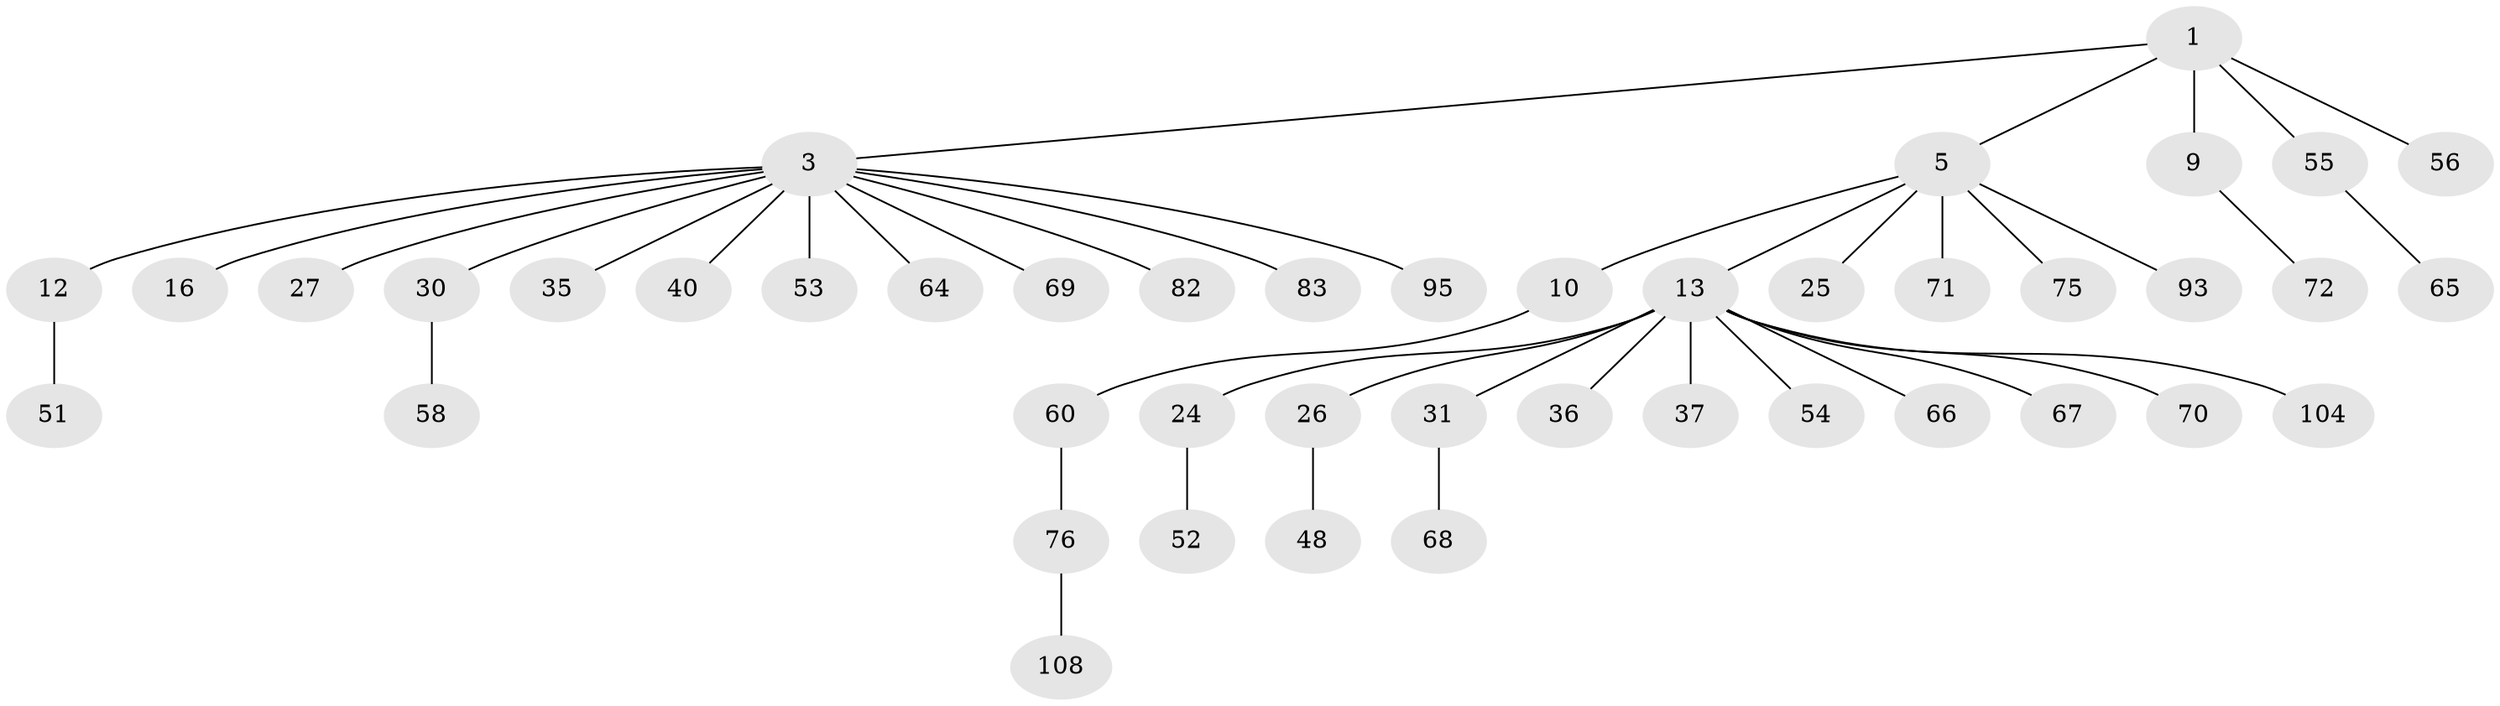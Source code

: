 // original degree distribution, {6: 0.02702702702702703, 2: 0.24324324324324326, 5: 0.06306306306306306, 7: 0.009009009009009009, 3: 0.10810810810810811, 4: 0.02702702702702703, 1: 0.5225225225225225}
// Generated by graph-tools (version 1.1) at 2025/19/03/04/25 18:19:19]
// undirected, 44 vertices, 43 edges
graph export_dot {
graph [start="1"]
  node [color=gray90,style=filled];
  1 [super="+2+61+103+29"];
  3 [super="+11+4+15"];
  5 [super="+8+14+44"];
  9 [super="+63"];
  10 [super="+57"];
  12 [super="+45+92"];
  13 [super="+22+20+96+43"];
  16 [super="+74+28"];
  24 [super="+47"];
  25;
  26 [super="+33"];
  27;
  30 [super="+50"];
  31 [super="+39"];
  35 [super="+77"];
  36;
  37;
  40;
  48 [super="+105"];
  51;
  52;
  53;
  54;
  55 [super="+59"];
  56 [super="+87"];
  58 [super="+73"];
  60 [super="+97+98+80"];
  64 [super="+94"];
  65;
  66;
  67;
  68;
  69;
  70;
  71 [super="+90"];
  72;
  75;
  76 [super="+79"];
  82;
  83;
  93;
  95;
  104;
  108;
  1 -- 3;
  1 -- 5;
  1 -- 9;
  1 -- 56;
  1 -- 55;
  3 -- 27;
  3 -- 64;
  3 -- 35;
  3 -- 12;
  3 -- 16;
  3 -- 53;
  3 -- 69;
  3 -- 30;
  3 -- 82;
  3 -- 83;
  3 -- 40;
  3 -- 95;
  5 -- 10;
  5 -- 25;
  5 -- 13;
  5 -- 75;
  5 -- 93;
  5 -- 71;
  9 -- 72;
  10 -- 60;
  12 -- 51;
  13 -- 67;
  13 -- 36;
  13 -- 37;
  13 -- 54;
  13 -- 24;
  13 -- 26;
  13 -- 31;
  13 -- 104;
  13 -- 66;
  13 -- 70;
  24 -- 52;
  26 -- 48;
  30 -- 58;
  31 -- 68;
  55 -- 65;
  60 -- 76;
  76 -- 108;
}
